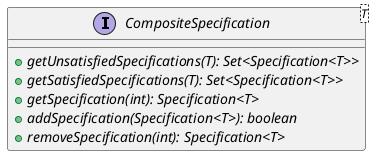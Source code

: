 @startuml

    interface CompositeSpecification<T> {
        {abstract} +getUnsatisfiedSpecifications(T): Set<Specification<T>>
        {abstract} +getSatisfiedSpecifications(T): Set<Specification<T>>
        {abstract} +getSpecification(int): Specification<T>
        {abstract} +addSpecification(Specification<T>): boolean
        {abstract} +removeSpecification(int): Specification<T>
    }

@enduml
